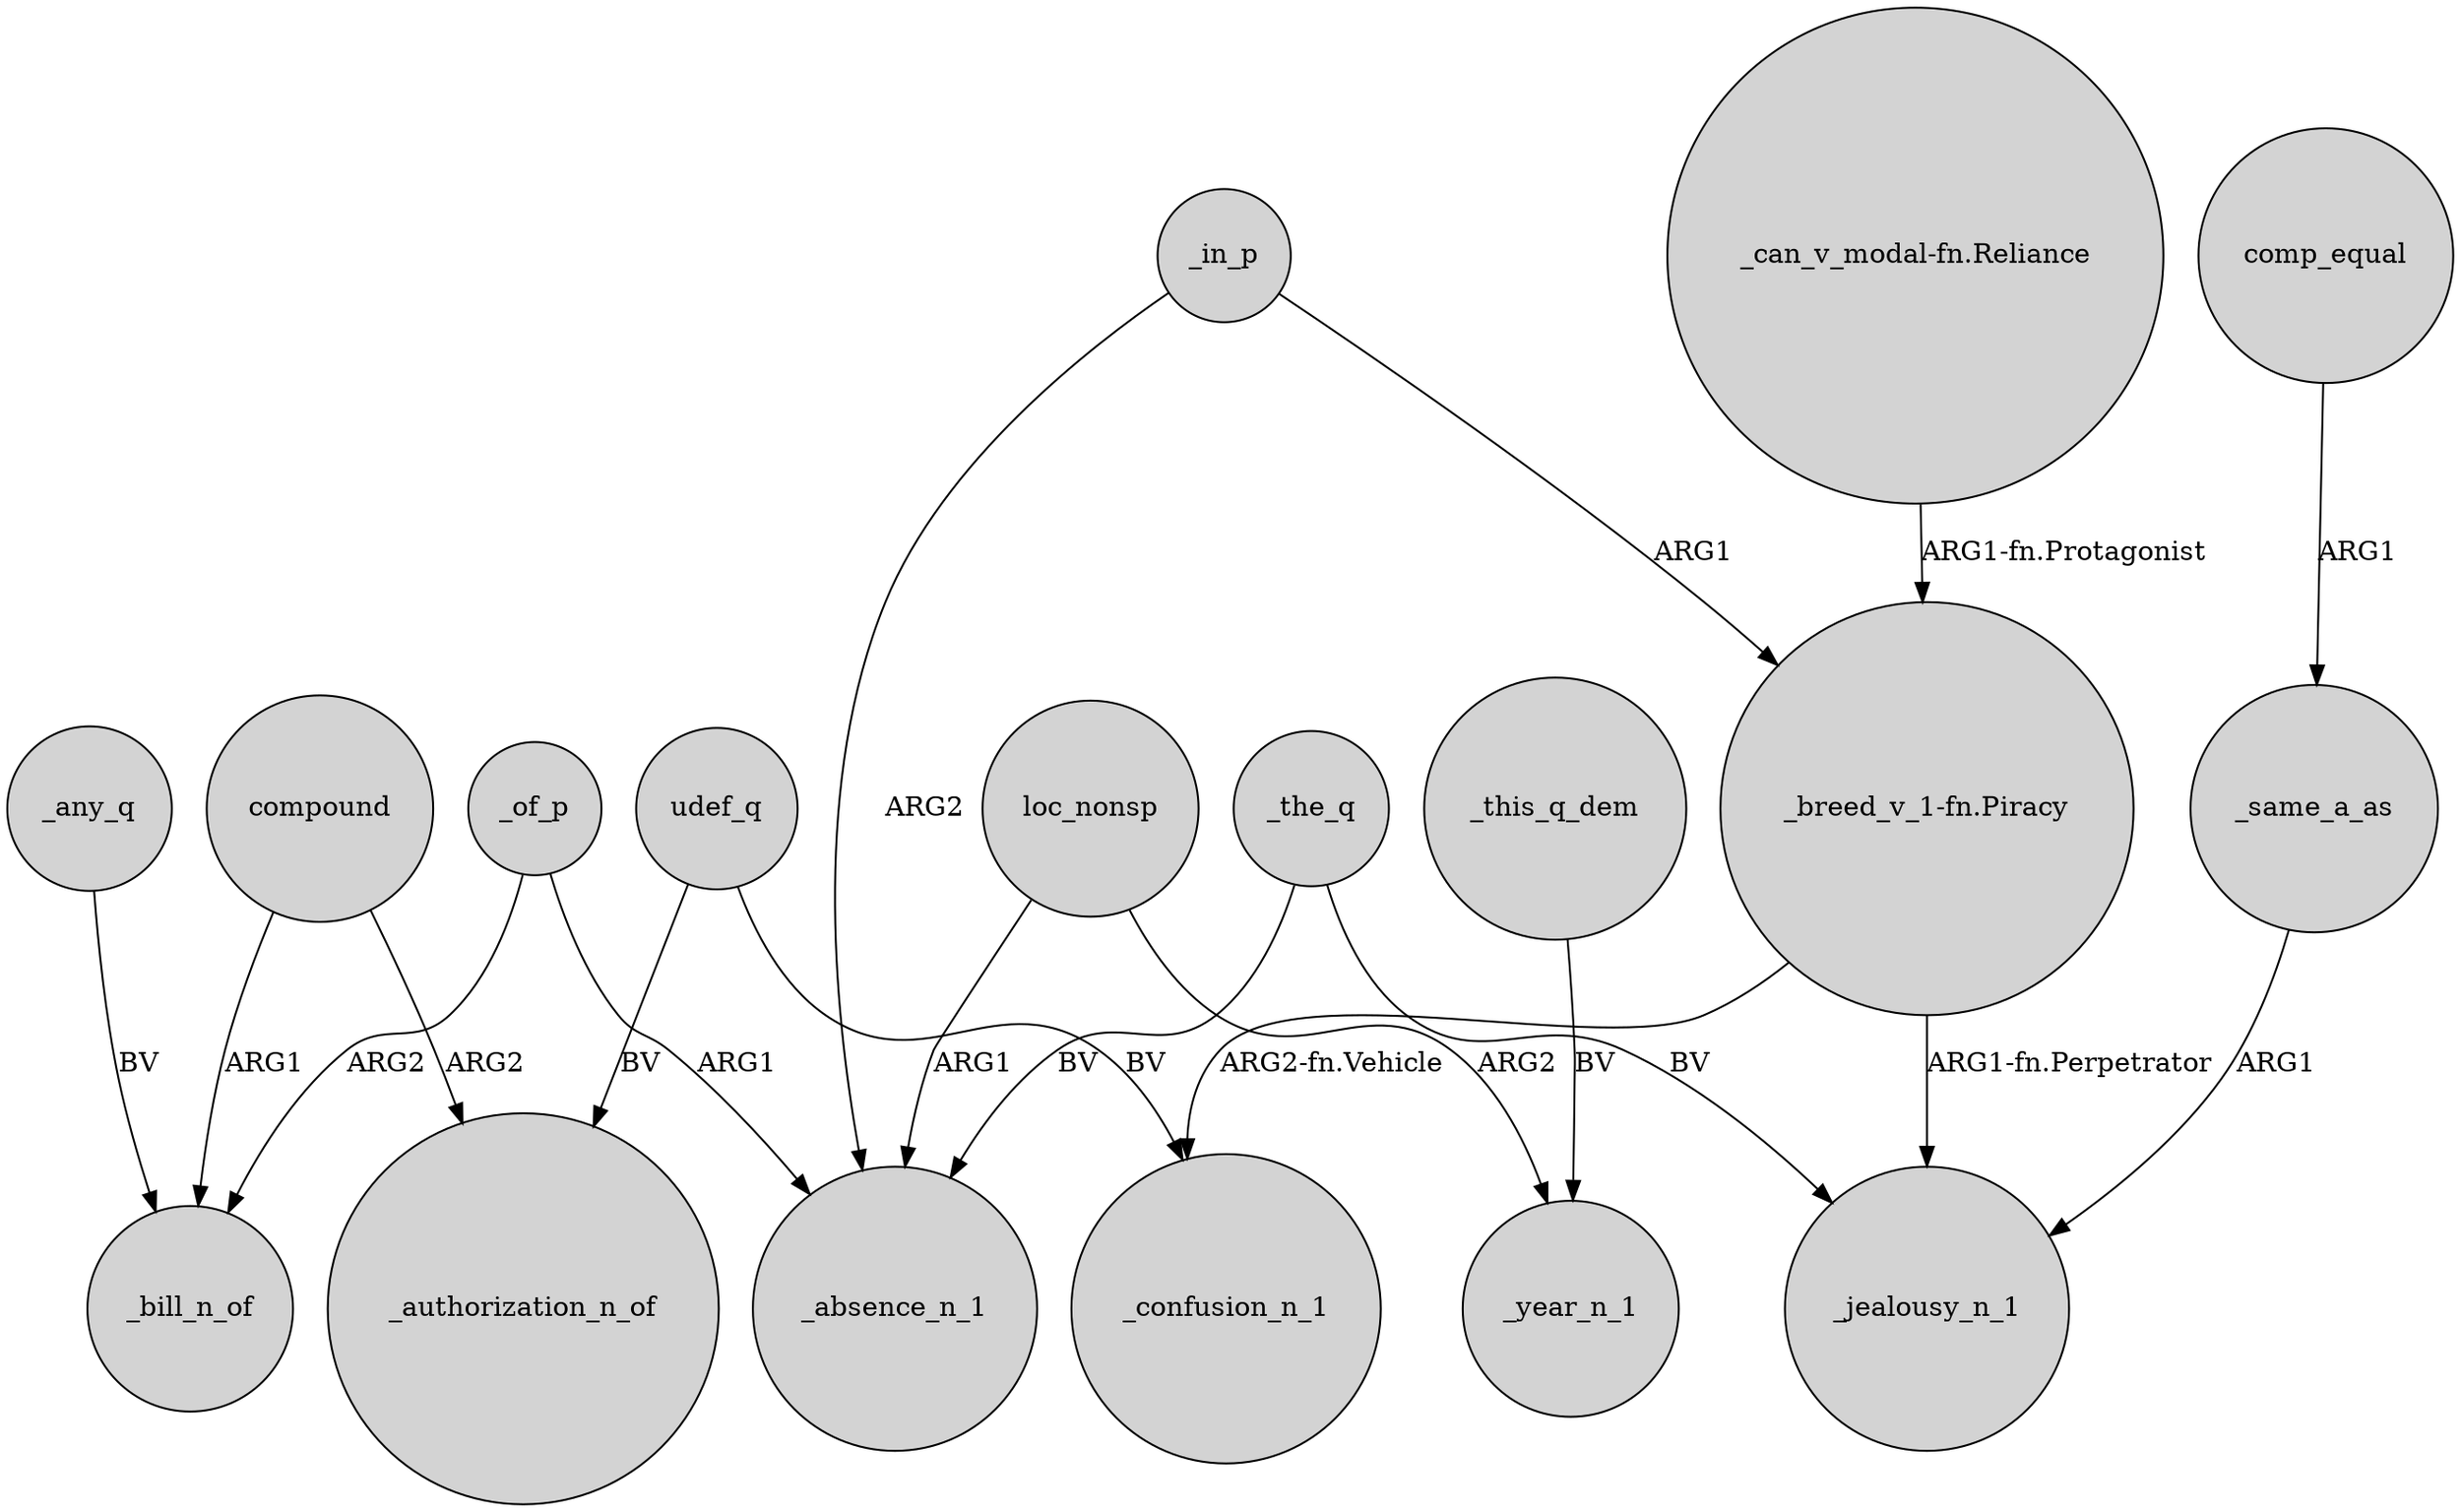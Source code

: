 digraph {
	node [shape=circle style=filled]
	udef_q -> _authorization_n_of [label=BV]
	loc_nonsp -> _absence_n_1 [label=ARG1]
	compound -> _authorization_n_of [label=ARG2]
	_of_p -> _bill_n_of [label=ARG2]
	udef_q -> _confusion_n_1 [label=BV]
	"_breed_v_1-fn.Piracy" -> _confusion_n_1 [label="ARG2-fn.Vehicle"]
	_in_p -> "_breed_v_1-fn.Piracy" [label=ARG1]
	loc_nonsp -> _year_n_1 [label=ARG2]
	"_breed_v_1-fn.Piracy" -> _jealousy_n_1 [label="ARG1-fn.Perpetrator"]
	_same_a_as -> _jealousy_n_1 [label=ARG1]
	_the_q -> _jealousy_n_1 [label=BV]
	_this_q_dem -> _year_n_1 [label=BV]
	_the_q -> _absence_n_1 [label=BV]
	"_can_v_modal-fn.Reliance" -> "_breed_v_1-fn.Piracy" [label="ARG1-fn.Protagonist"]
	compound -> _bill_n_of [label=ARG1]
	_of_p -> _absence_n_1 [label=ARG1]
	_in_p -> _absence_n_1 [label=ARG2]
	comp_equal -> _same_a_as [label=ARG1]
	_any_q -> _bill_n_of [label=BV]
}
